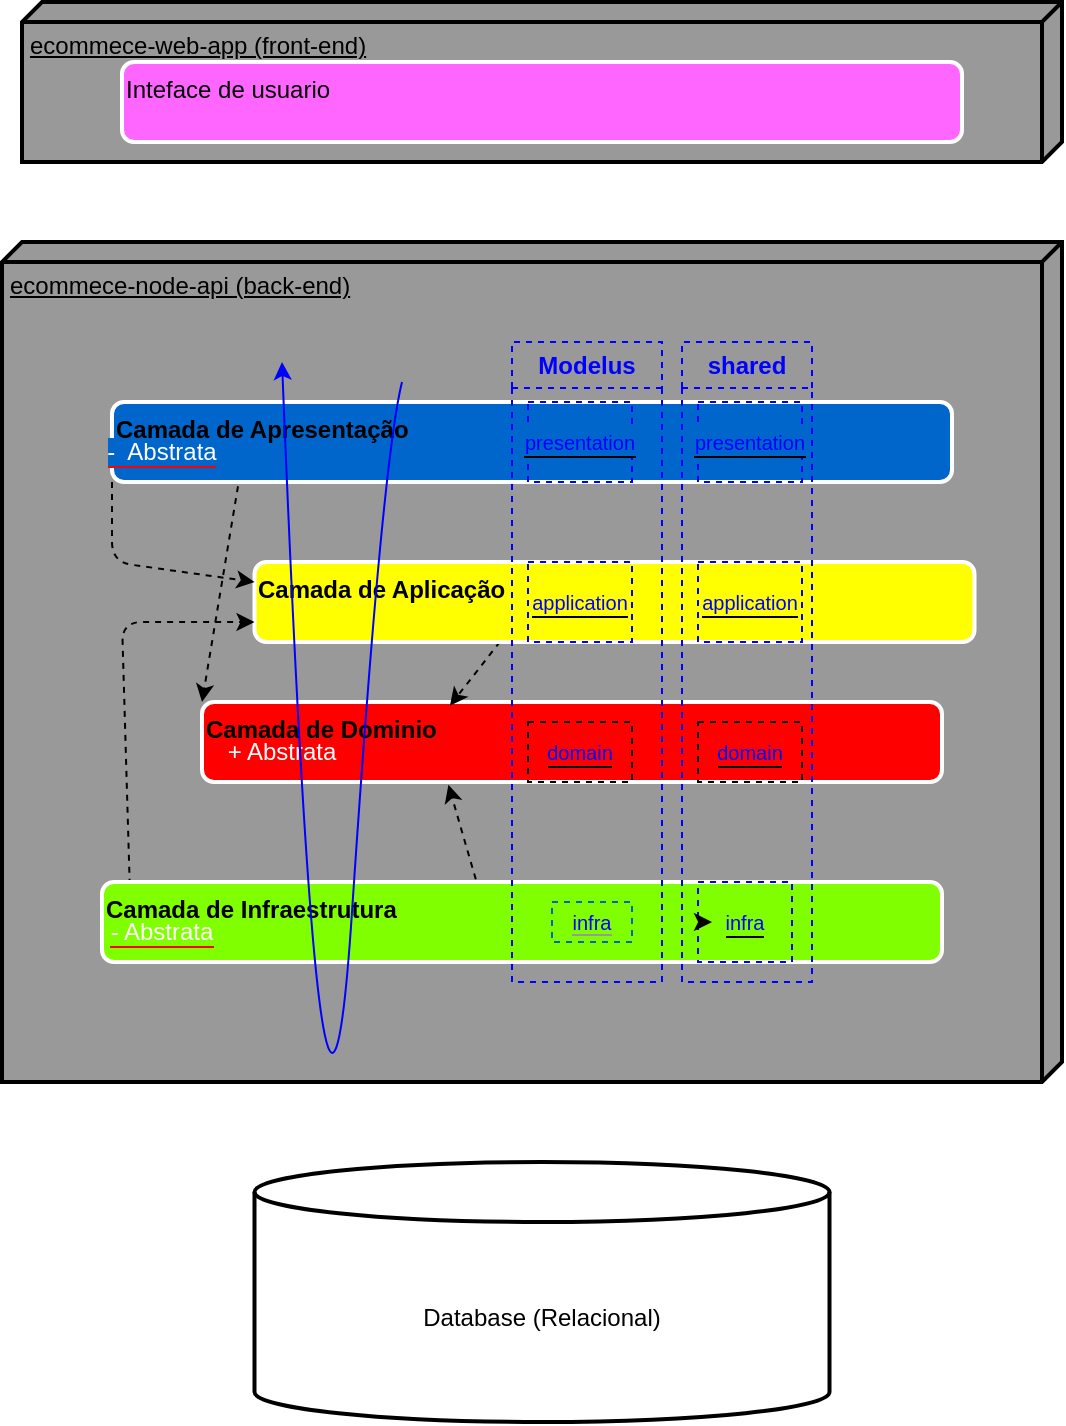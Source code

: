 <mxfile>
    <diagram id="7IbitbneoFTJlHN-WQLY" name="Arquitetura em Camadas">
        <mxGraphModel dx="556" dy="474" grid="1" gridSize="10" guides="1" tooltips="1" connect="1" arrows="1" fold="1" page="1" pageScale="1" pageWidth="850" pageHeight="1100" math="0" shadow="0">
            <root>
                <mxCell id="0"/>
                <mxCell id="1" parent="0"/>
                <mxCell id="2" value="ecommece-node-api (back-end)" style="verticalAlign=top;align=left;spacingTop=8;spacingLeft=2;spacingRight=12;shape=cube;size=10;direction=south;fontStyle=4;html=1;strokeWidth=2;strokeColor=default;fillColor=#999999;fontColor=#000000;" parent="1" vertex="1">
                    <mxGeometry x="130" y="500" width="530" height="420" as="geometry"/>
                </mxCell>
                <mxCell id="4" value="&lt;font color=&quot;#000000&quot;&gt;ecommece-web-app (front-end)&lt;/font&gt;" style="verticalAlign=top;align=left;spacingTop=8;spacingLeft=2;spacingRight=12;shape=cube;size=10;direction=south;fontStyle=4;html=1;strokeWidth=2;fillColor=#999999;" parent="1" vertex="1">
                    <mxGeometry x="140" y="380" width="520" height="80" as="geometry"/>
                </mxCell>
                <mxCell id="5" value="Database (Relacional)" style="shape=cylinder3;whiteSpace=wrap;html=1;boundedLbl=1;backgroundOutline=1;size=15;strokeWidth=2;" parent="1" vertex="1">
                    <mxGeometry x="256.25" y="960" width="287.5" height="130" as="geometry"/>
                </mxCell>
                <mxCell id="6" value="&lt;font color=&quot;#000000&quot;&gt;&lt;b&gt;Camada de Dominio&lt;/b&gt;&lt;/font&gt;" style="rounded=1;whiteSpace=wrap;html=1;strokeWidth=2;verticalAlign=top;align=left;fillColor=#FF0000;fontColor=#ffffff;strokeColor=#FFFFFF;" parent="1" vertex="1">
                    <mxGeometry x="230" y="730" width="370" height="40" as="geometry"/>
                </mxCell>
                <mxCell id="11" style="edgeStyle=none;html=1;fontColor=#000000;dashed=1;strokeColor=#000000;exitX=0.341;exitY=0.997;exitDx=0;exitDy=0;exitPerimeter=0;entryX=0.335;entryY=0.046;entryDx=0;entryDy=0;entryPerimeter=0;" parent="1" source="7" target="6" edge="1">
                    <mxGeometry relative="1" as="geometry"/>
                </mxCell>
                <mxCell id="7" value="&lt;font color=&quot;#000000&quot;&gt;&lt;b&gt;Camada de Aplicação&lt;/b&gt;&lt;/font&gt;" style="rounded=1;whiteSpace=wrap;html=1;strokeWidth=2;verticalAlign=top;align=left;fillColor=#FFFF00;fontColor=#ffffff;strokeColor=#FFFFFF;" parent="1" vertex="1">
                    <mxGeometry x="256.25" y="660" width="360" height="40" as="geometry"/>
                </mxCell>
                <mxCell id="12" style="edgeStyle=none;html=1;exitX=0.445;exitY=-0.034;exitDx=0;exitDy=0;dashed=1;fontColor=#000000;exitPerimeter=0;strokeColor=#000000;entryX=0.333;entryY=1.035;entryDx=0;entryDy=0;entryPerimeter=0;" parent="1" source="8" target="6" edge="1">
                    <mxGeometry relative="1" as="geometry"/>
                </mxCell>
                <mxCell id="14" style="edgeStyle=none;html=1;exitX=0.033;exitY=0.035;exitDx=0;exitDy=0;entryX=0;entryY=0.75;entryDx=0;entryDy=0;dashed=1;fontColor=#000000;exitPerimeter=0;strokeColor=#000000;" parent="1" source="8" target="7" edge="1">
                    <mxGeometry relative="1" as="geometry">
                        <Array as="points">
                            <mxPoint x="190" y="690"/>
                        </Array>
                    </mxGeometry>
                </mxCell>
                <mxCell id="8" value="&lt;font color=&quot;#000000&quot;&gt;&lt;b&gt;Camada de Infraestrutura&lt;/b&gt;&lt;/font&gt;" style="rounded=1;whiteSpace=wrap;html=1;strokeWidth=2;verticalAlign=top;align=left;fillColor=#80FF00;fontColor=#ffffff;strokeColor=#FFFFFF;" parent="1" vertex="1">
                    <mxGeometry x="180" y="820" width="420" height="40" as="geometry"/>
                </mxCell>
                <mxCell id="10" value="&lt;font color=&quot;#000000&quot;&gt;Inteface de usuario&lt;/font&gt;" style="rounded=1;whiteSpace=wrap;html=1;strokeWidth=2;verticalAlign=top;align=left;fillColor=#FF66FF;fontColor=#ffffff;strokeColor=#FFFFFF;" parent="1" vertex="1">
                    <mxGeometry x="190" y="410" width="420" height="40" as="geometry"/>
                </mxCell>
                <mxCell id="21" style="edgeStyle=none;html=1;exitX=0;exitY=1;exitDx=0;exitDy=0;entryX=0;entryY=0.25;entryDx=0;entryDy=0;fontColor=#FFFFFF;dashed=1;strokeColor=#000000;" parent="1" source="15" target="7" edge="1">
                    <mxGeometry relative="1" as="geometry">
                        <Array as="points">
                            <mxPoint x="185" y="660"/>
                        </Array>
                    </mxGeometry>
                </mxCell>
                <mxCell id="22" style="edgeStyle=none;html=1;exitX=0.15;exitY=1.053;exitDx=0;exitDy=0;entryX=0;entryY=0;entryDx=0;entryDy=0;dashed=1;fontColor=#FFFFFF;exitPerimeter=0;strokeColor=#000000;" parent="1" source="15" target="6" edge="1">
                    <mxGeometry relative="1" as="geometry">
                        <Array as="points"/>
                    </mxGeometry>
                </mxCell>
                <mxCell id="15" value="&lt;font color=&quot;#000000&quot;&gt;&lt;b&gt;Camada de Apresentação&lt;/b&gt;&lt;/font&gt;" style="rounded=1;whiteSpace=wrap;html=1;strokeWidth=2;verticalAlign=top;align=left;fillColor=#0066CC;fontColor=#ffffff;strokeColor=#FFFFFF;" parent="1" vertex="1">
                    <mxGeometry x="185" y="580" width="420" height="40" as="geometry"/>
                </mxCell>
                <mxCell id="16" value="+ Abstrata" style="text;html=1;strokeColor=none;fillColor=none;align=center;verticalAlign=middle;whiteSpace=wrap;rounded=0;labelBackgroundColor=#FF0000;fontColor=#FFFFFF;" parent="1" vertex="1">
                    <mxGeometry x="240" y="740" width="60" height="30" as="geometry"/>
                </mxCell>
                <mxCell id="19" value="&lt;span style=&quot;background-color: rgb(0, 102, 204);&quot;&gt;-&amp;nbsp; Abstrata&lt;/span&gt;" style="text;html=1;strokeColor=none;fillColor=none;align=center;verticalAlign=middle;whiteSpace=wrap;rounded=0;labelBackgroundColor=#FF0000;fontColor=#FFFFFF;" parent="1" vertex="1">
                    <mxGeometry x="180" y="590" width="60" height="30" as="geometry"/>
                </mxCell>
                <mxCell id="20" value="&lt;span style=&quot;background-color: rgb(128, 255, 0);&quot;&gt;- Abstrata&lt;/span&gt;" style="text;html=1;strokeColor=none;fillColor=none;align=center;verticalAlign=middle;whiteSpace=wrap;rounded=0;labelBackgroundColor=#FF0000;fontColor=#FFFFFF;" parent="1" vertex="1">
                    <mxGeometry x="180" y="830" width="60" height="30" as="geometry"/>
                </mxCell>
                <mxCell id="27" value="" style="curved=1;endArrow=classic;html=1;fontColor=#FFFFFF;fillColor=#0050ef;strokeColor=#0000FF;" parent="1" edge="1">
                    <mxGeometry width="50" height="50" relative="1" as="geometry">
                        <mxPoint x="330" y="570" as="sourcePoint"/>
                        <mxPoint x="270" y="560" as="targetPoint"/>
                        <Array as="points">
                            <mxPoint x="320" y="610"/>
                            <mxPoint x="290" y="1060"/>
                            <mxPoint x="270" y="560"/>
                        </Array>
                    </mxGeometry>
                </mxCell>
                <mxCell id="6SQGEU0y-PFZUCP8SqY0-27" value="&lt;font style=&quot;background-color: rgb(153, 153, 153);&quot; color=&quot;#0000ff&quot;&gt;Modelus&lt;/font&gt;" style="swimlane;whiteSpace=wrap;html=1;dashed=1;strokeColor=#0000FF;fillColor=none;" vertex="1" parent="1">
                    <mxGeometry x="385" y="550" width="75" height="320" as="geometry"/>
                </mxCell>
                <mxCell id="6SQGEU0y-PFZUCP8SqY0-28" value="&lt;span style=&quot;background-color: rgb(0, 102, 204);&quot;&gt;&lt;font style=&quot;font-size: 10px;&quot;&gt;presentation&lt;/font&gt;&lt;/span&gt;" style="rounded=0;whiteSpace=wrap;html=1;dashed=1;labelBackgroundColor=#000000;strokeColor=#0000FF;fontColor=#0000FF;fillColor=none;" vertex="1" parent="6SQGEU0y-PFZUCP8SqY0-27">
                    <mxGeometry x="8" y="30" width="52" height="40" as="geometry"/>
                </mxCell>
                <mxCell id="6SQGEU0y-PFZUCP8SqY0-30" value="&lt;span style=&quot;background-color: rgb(255, 0, 0);&quot;&gt;&lt;font style=&quot;font-size: 10px;&quot;&gt;domain&lt;/font&gt;&lt;/span&gt;" style="rounded=0;whiteSpace=wrap;html=1;dashed=1;labelBackgroundColor=#000000;strokeColor=default;fontColor=#0000FF;fillColor=none;" vertex="1" parent="6SQGEU0y-PFZUCP8SqY0-27">
                    <mxGeometry x="8" y="190" width="52" height="30" as="geometry"/>
                </mxCell>
                <mxCell id="6SQGEU0y-PFZUCP8SqY0-29" value="&lt;span style=&quot;background-color: rgb(255, 255, 0);&quot;&gt;&lt;font style=&quot;font-size: 10px;&quot;&gt;application&lt;/font&gt;&lt;/span&gt;" style="rounded=0;whiteSpace=wrap;html=1;dashed=1;labelBackgroundColor=#000000;strokeColor=#0000FF;fontColor=#0000FF;fillColor=none;" vertex="1" parent="6SQGEU0y-PFZUCP8SqY0-27">
                    <mxGeometry x="8" y="110" width="52" height="40" as="geometry"/>
                </mxCell>
                <mxCell id="6SQGEU0y-PFZUCP8SqY0-37" value="&lt;span style=&quot;background-color: rgb(128, 255, 0);&quot;&gt;infra&lt;/span&gt;" style="rounded=0;whiteSpace=wrap;html=1;dashed=1;labelBackgroundColor=#999999;strokeColor=#0066CC;fontSize=10;fontColor=#0000FF;fillColor=none;" vertex="1" parent="6SQGEU0y-PFZUCP8SqY0-27">
                    <mxGeometry x="20" y="280" width="40" height="20" as="geometry"/>
                </mxCell>
                <mxCell id="6SQGEU0y-PFZUCP8SqY0-32" value="&lt;font style=&quot;background-color: rgb(153, 153, 153);&quot; color=&quot;#0000ff&quot;&gt;shared&lt;/font&gt;" style="swimlane;whiteSpace=wrap;html=1;dashed=1;strokeColor=#0000FF;fillColor=none;" vertex="1" parent="1">
                    <mxGeometry x="470" y="550" width="65" height="320" as="geometry"/>
                </mxCell>
                <mxCell id="6SQGEU0y-PFZUCP8SqY0-33" value="&lt;span style=&quot;background-color: rgb(0, 102, 204);&quot;&gt;&lt;font style=&quot;font-size: 10px;&quot;&gt;presentation&lt;/font&gt;&lt;/span&gt;" style="rounded=0;whiteSpace=wrap;html=1;dashed=1;labelBackgroundColor=#000000;strokeColor=#0000FF;fontColor=#0000FF;fillColor=none;" vertex="1" parent="6SQGEU0y-PFZUCP8SqY0-32">
                    <mxGeometry x="8" y="30" width="52" height="40" as="geometry"/>
                </mxCell>
                <mxCell id="6SQGEU0y-PFZUCP8SqY0-34" value="&lt;span style=&quot;background-color: rgb(255, 0, 0);&quot;&gt;&lt;font style=&quot;font-size: 10px;&quot;&gt;domain&lt;/font&gt;&lt;/span&gt;" style="rounded=0;whiteSpace=wrap;html=1;dashed=1;labelBackgroundColor=#000000;strokeColor=default;fontColor=#0000FF;fillColor=none;" vertex="1" parent="6SQGEU0y-PFZUCP8SqY0-32">
                    <mxGeometry x="8" y="190" width="52" height="30" as="geometry"/>
                </mxCell>
                <mxCell id="6SQGEU0y-PFZUCP8SqY0-35" value="&lt;span style=&quot;background-color: rgb(255, 255, 0);&quot;&gt;&lt;font style=&quot;font-size: 10px;&quot;&gt;application&lt;/font&gt;&lt;/span&gt;" style="rounded=0;whiteSpace=wrap;html=1;dashed=1;labelBackgroundColor=#000000;strokeColor=#0000FF;fontColor=#0000FF;fillColor=none;" vertex="1" parent="6SQGEU0y-PFZUCP8SqY0-32">
                    <mxGeometry x="8" y="110" width="52" height="40" as="geometry"/>
                </mxCell>
                <mxCell id="6SQGEU0y-PFZUCP8SqY0-31" value="&lt;span style=&quot;background-color: rgb(128, 255, 0);&quot;&gt;&lt;font style=&quot;font-size: 10px;&quot;&gt;infra&lt;/font&gt;&lt;/span&gt;" style="rounded=0;whiteSpace=wrap;html=1;dashed=1;labelBackgroundColor=#000000;strokeColor=#0000FF;fontColor=#0000FF;fillColor=none;" vertex="1" parent="6SQGEU0y-PFZUCP8SqY0-32">
                    <mxGeometry x="8" y="270" width="47" height="40" as="geometry"/>
                </mxCell>
                <mxCell id="6SQGEU0y-PFZUCP8SqY0-36" style="edgeStyle=none;html=1;exitX=0;exitY=0.5;exitDx=0;exitDy=0;entryX=0.149;entryY=0.5;entryDx=0;entryDy=0;entryPerimeter=0;fontSize=10;fontColor=#0000FF;" edge="1" parent="6SQGEU0y-PFZUCP8SqY0-32" source="6SQGEU0y-PFZUCP8SqY0-31" target="6SQGEU0y-PFZUCP8SqY0-31">
                    <mxGeometry relative="1" as="geometry"/>
                </mxCell>
            </root>
        </mxGraphModel>
    </diagram>
    <diagram name="arquitetura em Hexagonal" id="6LXyLU2QYRvnitRvOAn5">
        <mxGraphModel dx="556" dy="2674" grid="1" gridSize="10" guides="1" tooltips="1" connect="1" arrows="1" fold="1" page="1" pageScale="1" pageWidth="850" pageHeight="1100" math="0" shadow="0">
            <root>
                <mxCell id="-ErTKGpTv1KLhgLd2dZM-0"/>
                <mxCell id="-ErTKGpTv1KLhgLd2dZM-1" parent="-ErTKGpTv1KLhgLd2dZM-0"/>
                <mxCell id="-ErTKGpTv1KLhgLd2dZM-2" value="ecommece-node-api (back-end)" style="verticalAlign=top;align=left;spacingTop=8;spacingLeft=2;spacingRight=12;shape=cube;size=10;direction=south;fontStyle=4;html=1;strokeWidth=2;strokeColor=default;fillColor=#999999;fontColor=#000000;" parent="-ErTKGpTv1KLhgLd2dZM-1" vertex="1">
                    <mxGeometry x="120" y="-1490" width="530" height="420" as="geometry"/>
                </mxCell>
                <mxCell id="-ErTKGpTv1KLhgLd2dZM-3" value="&lt;font color=&quot;#000000&quot;&gt;ecommece-web-app (front-end)&lt;/font&gt;" style="verticalAlign=top;align=left;spacingTop=8;spacingLeft=2;spacingRight=12;shape=cube;size=10;direction=south;fontStyle=4;html=1;strokeWidth=2;fillColor=#999999;" parent="-ErTKGpTv1KLhgLd2dZM-1" vertex="1">
                    <mxGeometry x="120" y="-1640" width="520" height="80" as="geometry"/>
                </mxCell>
                <mxCell id="-ErTKGpTv1KLhgLd2dZM-4" value="Database (Relacional)" style="shape=cylinder3;whiteSpace=wrap;html=1;boundedLbl=1;backgroundOutline=1;size=15;strokeWidth=2;" parent="-ErTKGpTv1KLhgLd2dZM-1" vertex="1">
                    <mxGeometry x="230" y="-990" width="287.5" height="130" as="geometry"/>
                </mxCell>
                <mxCell id="-ErTKGpTv1KLhgLd2dZM-11" value="&lt;font color=&quot;#000000&quot;&gt;Inteface de usuario&lt;/font&gt;" style="rounded=1;whiteSpace=wrap;html=1;strokeWidth=2;verticalAlign=top;align=left;fillColor=#FF66FF;fontColor=#ffffff;strokeColor=#FFFFFF;" parent="-ErTKGpTv1KLhgLd2dZM-1" vertex="1">
                    <mxGeometry x="170" y="-1610" width="420" height="40" as="geometry"/>
                </mxCell>
                <mxCell id="IFGJM0UNCqCdwinMseEj-5" value="" style="shape=hexagon;perimeter=hexagonPerimeter2;whiteSpace=wrap;html=1;fixedSize=1;fontColor=#000000;fillColor=#66FFB3;gradientColor=#66b2ff;gradientDirection=north;size=50;" parent="-ErTKGpTv1KLhgLd2dZM-1" vertex="1">
                    <mxGeometry x="190" y="-1420" width="390" height="300" as="geometry"/>
                </mxCell>
                <mxCell id="IFGJM0UNCqCdwinMseEj-2" value="" style="shape=hexagon;perimeter=hexagonPerimeter2;whiteSpace=wrap;html=1;fixedSize=1;fontColor=#000000;fillColor=#FFFF00;dashed=1;strokeColor=#000000;size=43.12;" parent="-ErTKGpTv1KLhgLd2dZM-1" vertex="1">
                    <mxGeometry x="236.88" y="-1390" width="306.25" height="235" as="geometry"/>
                </mxCell>
                <mxCell id="IFGJM0UNCqCdwinMseEj-0" value="" style="shape=hexagon;perimeter=hexagonPerimeter2;whiteSpace=wrap;html=1;fixedSize=1;size=30;fillColor=#FF6666;fontColor=#ffffff;strokeColor=#6F0000;" parent="-ErTKGpTv1KLhgLd2dZM-1" vertex="1">
                    <mxGeometry x="290" y="-1355" width="190" height="150" as="geometry"/>
                </mxCell>
                <mxCell id="IFGJM0UNCqCdwinMseEj-1" value="&lt;font color=&quot;#000000&quot;&gt;&lt;b&gt;camada de Dominio&lt;/b&gt;&lt;/font&gt;" style="text;html=1;strokeColor=none;fillColor=none;align=center;verticalAlign=middle;whiteSpace=wrap;rounded=0;" parent="-ErTKGpTv1KLhgLd2dZM-1" vertex="1">
                    <mxGeometry x="315" y="-1340" width="140" height="40" as="geometry"/>
                </mxCell>
                <mxCell id="IFGJM0UNCqCdwinMseEj-4" value="&lt;b&gt;Camadas de Aplicação&lt;/b&gt;" style="text;html=1;strokeColor=none;fillColor=none;align=center;verticalAlign=middle;whiteSpace=wrap;rounded=0;fontColor=#000000;" parent="-ErTKGpTv1KLhgLd2dZM-1" vertex="1">
                    <mxGeometry x="270" y="-1380" width="140" height="20" as="geometry"/>
                </mxCell>
                <mxCell id="IFGJM0UNCqCdwinMseEj-6" value="&lt;b&gt;Camada de apresentação&lt;/b&gt;" style="text;html=1;strokeColor=none;fillColor=none;align=center;verticalAlign=middle;whiteSpace=wrap;rounded=0;fontColor=#000000;" parent="-ErTKGpTv1KLhgLd2dZM-1" vertex="1">
                    <mxGeometry x="200" y="-1420" width="160" height="20" as="geometry"/>
                </mxCell>
                <mxCell id="IFGJM0UNCqCdwinMseEj-7" value="&lt;b style=&quot;text-align: left;&quot;&gt;Camada de Infraestrutura&lt;/b&gt;" style="text;html=1;strokeColor=none;fillColor=none;align=center;verticalAlign=middle;whiteSpace=wrap;rounded=0;fontColor=#000000;" parent="-ErTKGpTv1KLhgLd2dZM-1" vertex="1">
                    <mxGeometry x="230" y="-1155" width="160" height="30" as="geometry"/>
                </mxCell>
                <mxCell id="TPdlKWb0dNZkBD15BUO_-4" style="edgeStyle=none;html=1;exitX=0.5;exitY=0;exitDx=0;exitDy=0;entryX=0.5;entryY=0;entryDx=0;entryDy=0;dashed=1;fontColor=#000000;strokeColor=#000000;" parent="-ErTKGpTv1KLhgLd2dZM-1" source="IFGJM0UNCqCdwinMseEj-5" target="IFGJM0UNCqCdwinMseEj-2" edge="1">
                    <mxGeometry relative="1" as="geometry"/>
                </mxCell>
                <mxCell id="TPdlKWb0dNZkBD15BUO_-5" style="edgeStyle=none;html=1;exitX=0.5;exitY=0;exitDx=0;exitDy=0;entryX=0.5;entryY=0;entryDx=0;entryDy=0;dashed=1;strokeColor=#000000;fontColor=#000000;" parent="-ErTKGpTv1KLhgLd2dZM-1" source="IFGJM0UNCqCdwinMseEj-2" target="IFGJM0UNCqCdwinMseEj-0" edge="1">
                    <mxGeometry relative="1" as="geometry"/>
                </mxCell>
                <mxCell id="TPdlKWb0dNZkBD15BUO_-6" style="edgeStyle=none;html=1;exitX=0.5;exitY=1;exitDx=0;exitDy=0;entryX=0.5;entryY=1;entryDx=0;entryDy=0;dashed=1;strokeColor=#000000;fontColor=#000000;" parent="-ErTKGpTv1KLhgLd2dZM-1" source="IFGJM0UNCqCdwinMseEj-5" target="IFGJM0UNCqCdwinMseEj-2" edge="1">
                    <mxGeometry relative="1" as="geometry"/>
                </mxCell>
                <mxCell id="TPdlKWb0dNZkBD15BUO_-7" style="edgeStyle=none;html=1;exitX=0.5;exitY=1;exitDx=0;exitDy=0;entryX=0.5;entryY=1;entryDx=0;entryDy=0;dashed=1;strokeColor=#000000;fontColor=#000000;" parent="-ErTKGpTv1KLhgLd2dZM-1" source="IFGJM0UNCqCdwinMseEj-2" target="IFGJM0UNCqCdwinMseEj-0" edge="1">
                    <mxGeometry relative="1" as="geometry"/>
                </mxCell>
                <mxCell id="-ErTKGpTv1KLhgLd2dZM-18" value="" style="curved=1;endArrow=classic;html=1;fontColor=#FFFFFF;fillColor=#0050ef;strokeColor=#0000FF;startArrow=none;exitX=0.5;exitY=1;exitDx=0;exitDy=0;" parent="-ErTKGpTv1KLhgLd2dZM-1" edge="1" source="IFGJM0UNCqCdwinMseEj-1">
                    <mxGeometry width="50" height="50" relative="1" as="geometry">
                        <mxPoint x="450" y="-1300" as="sourcePoint"/>
                        <mxPoint x="370" y="-1450" as="targetPoint"/>
                        <Array as="points">
                            <mxPoint x="370" y="-1450"/>
                        </Array>
                    </mxGeometry>
                </mxCell>
                <mxCell id="fbS21tCafxPY0tzhU5ul-0" value="&lt;font color=&quot;#000000&quot;&gt;&lt;b&gt;Camada de Apresentação&lt;/b&gt;&lt;/font&gt;" style="rounded=1;whiteSpace=wrap;html=1;strokeWidth=2;verticalAlign=top;align=left;fillColor=#0066CC;fontColor=#ffffff;strokeColor=#FFFFFF;" parent="-ErTKGpTv1KLhgLd2dZM-1" vertex="1">
                    <mxGeometry x="125" y="-620" width="250" height="40" as="geometry"/>
                </mxCell>
                <mxCell id="fbS21tCafxPY0tzhU5ul-1" value="&lt;span style=&quot;background-color: rgb(0, 102, 204);&quot;&gt;-&amp;nbsp; Abstrata&lt;/span&gt;" style="text;html=1;strokeColor=none;fillColor=none;align=center;verticalAlign=middle;whiteSpace=wrap;rounded=0;labelBackgroundColor=#FF0000;fontColor=#FFFFFF;" parent="-ErTKGpTv1KLhgLd2dZM-1" vertex="1">
                    <mxGeometry x="125" y="-610" width="60" height="30" as="geometry"/>
                </mxCell>
                <mxCell id="0OUjm4yyp5kLWg2H_ds1-0" value="&lt;font color=&quot;#000000&quot;&gt;&lt;b&gt;Camada de Dominio&lt;/b&gt;&lt;/font&gt;" style="rounded=1;whiteSpace=wrap;html=1;strokeWidth=2;verticalAlign=top;align=left;fillColor=#FF0000;fontColor=#ffffff;strokeColor=#FFFFFF;" parent="-ErTKGpTv1KLhgLd2dZM-1" vertex="1">
                    <mxGeometry x="246.25" y="-700" width="240" height="40" as="geometry"/>
                </mxCell>
                <mxCell id="0OUjm4yyp5kLWg2H_ds1-1" value="+ Abstrata" style="text;html=1;strokeColor=none;fillColor=none;align=center;verticalAlign=middle;whiteSpace=wrap;rounded=0;labelBackgroundColor=#FF0000;fontColor=#FFFFFF;" parent="-ErTKGpTv1KLhgLd2dZM-1" vertex="1">
                    <mxGeometry x="250" y="-690" width="60" height="30" as="geometry"/>
                </mxCell>
                <mxCell id="dApcD0Ti2QhxZyWqlREL-0" value="&lt;font color=&quot;#000000&quot;&gt;&lt;b&gt;Camada de Aplicação&lt;/b&gt;&lt;/font&gt;" style="rounded=1;whiteSpace=wrap;html=1;strokeWidth=2;verticalAlign=top;align=left;fillColor=#FFFF00;fontColor=#ffffff;strokeColor=#FFFFFF;" parent="-ErTKGpTv1KLhgLd2dZM-1" vertex="1">
                    <mxGeometry x="205" y="-660" width="335" height="40" as="geometry"/>
                </mxCell>
                <mxCell id="25Ig_7S6i1tGGBSTvB_x-0" value="&lt;font color=&quot;#000000&quot;&gt;&lt;b&gt;Camada de Infraestrutura&lt;/b&gt;&lt;/font&gt;" style="rounded=1;whiteSpace=wrap;html=1;strokeWidth=2;verticalAlign=top;align=left;fillColor=#80FF00;fontColor=#ffffff;strokeColor=#FFFFFF;" parent="-ErTKGpTv1KLhgLd2dZM-1" vertex="1">
                    <mxGeometry x="375" y="-620" width="255" height="40" as="geometry"/>
                </mxCell>
                <mxCell id="25Ig_7S6i1tGGBSTvB_x-1" value="&lt;span style=&quot;background-color: rgb(128, 255, 0);&quot;&gt;- Abstrata&lt;/span&gt;" style="text;html=1;strokeColor=none;fillColor=none;align=center;verticalAlign=middle;whiteSpace=wrap;rounded=0;labelBackgroundColor=#FF0000;fontColor=#FFFFFF;" parent="-ErTKGpTv1KLhgLd2dZM-1" vertex="1">
                    <mxGeometry x="375" y="-610" width="60" height="30" as="geometry"/>
                </mxCell>
                <mxCell id="HEvB3iBPB0jRcv5nEodb-4" value="" style="curved=1;endArrow=none;html=1;fontColor=#FFFFFF;fillColor=#0050ef;strokeColor=#0000FF;entryX=0.5;entryY=1;entryDx=0;entryDy=0;" edge="1" parent="-ErTKGpTv1KLhgLd2dZM-1" target="IFGJM0UNCqCdwinMseEj-1">
                    <mxGeometry width="50" height="50" relative="1" as="geometry">
                        <mxPoint x="430" y="-1440" as="sourcePoint"/>
                        <mxPoint x="370" y="-1450" as="targetPoint"/>
                        <Array as="points">
                            <mxPoint x="420" y="-1400"/>
                            <mxPoint x="390" y="-950"/>
                        </Array>
                    </mxGeometry>
                </mxCell>
                <mxCell id="HEvB3iBPB0jRcv5nEodb-0" value="&lt;font style=&quot;background-color: rgb(153, 153, 153);&quot; color=&quot;#0000ff&quot;&gt;Modelus&lt;/font&gt;" style="swimlane;whiteSpace=wrap;html=1;dashed=1;strokeColor=#0000FF;fillColor=none;" vertex="1" parent="-ErTKGpTv1KLhgLd2dZM-1">
                    <mxGeometry x="450" y="-1440" width="30" height="320" as="geometry"/>
                </mxCell>
            </root>
        </mxGraphModel>
    </diagram>
</mxfile>
